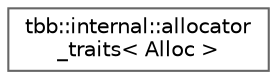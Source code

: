 digraph "类继承关系图"
{
 // LATEX_PDF_SIZE
  bgcolor="transparent";
  edge [fontname=Helvetica,fontsize=10,labelfontname=Helvetica,labelfontsize=10];
  node [fontname=Helvetica,fontsize=10,shape=box,height=0.2,width=0.4];
  rankdir="LR";
  Node0 [id="Node000000",label="tbb::internal::allocator\l_traits\< Alloc \>",height=0.2,width=0.4,color="grey40", fillcolor="white", style="filled",URL="$structtbb_1_1internal_1_1allocator__traits.html",tooltip=" "];
}

